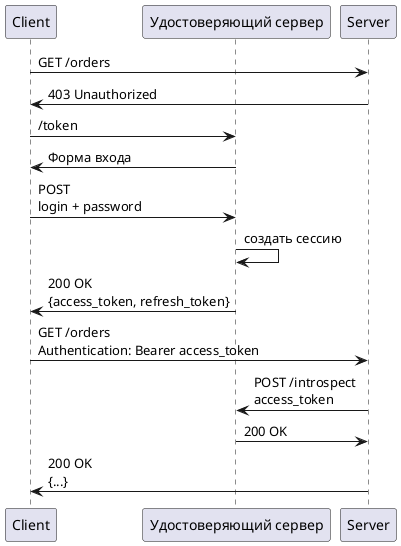 @startuml
participant "Client" as client
participant "Удостоверяющий сервер" as auth
participant "Server" as server

client -> server: GET /orders
client <- server: 403 Unauthorized
client -> auth: /token
client <- auth: Форма входа
client -> auth: POST\nlogin + password
auth -> auth: создать сессию
client <- auth: 200 OK\n{access_token, refresh_token}
client -> server: GET /orders\nAuthentication: Bearer access_token
server -> auth: POST /introspect\naccess_token
server <- auth: 200 OK
client <- server: 200 OK\n{...}
@enduml
